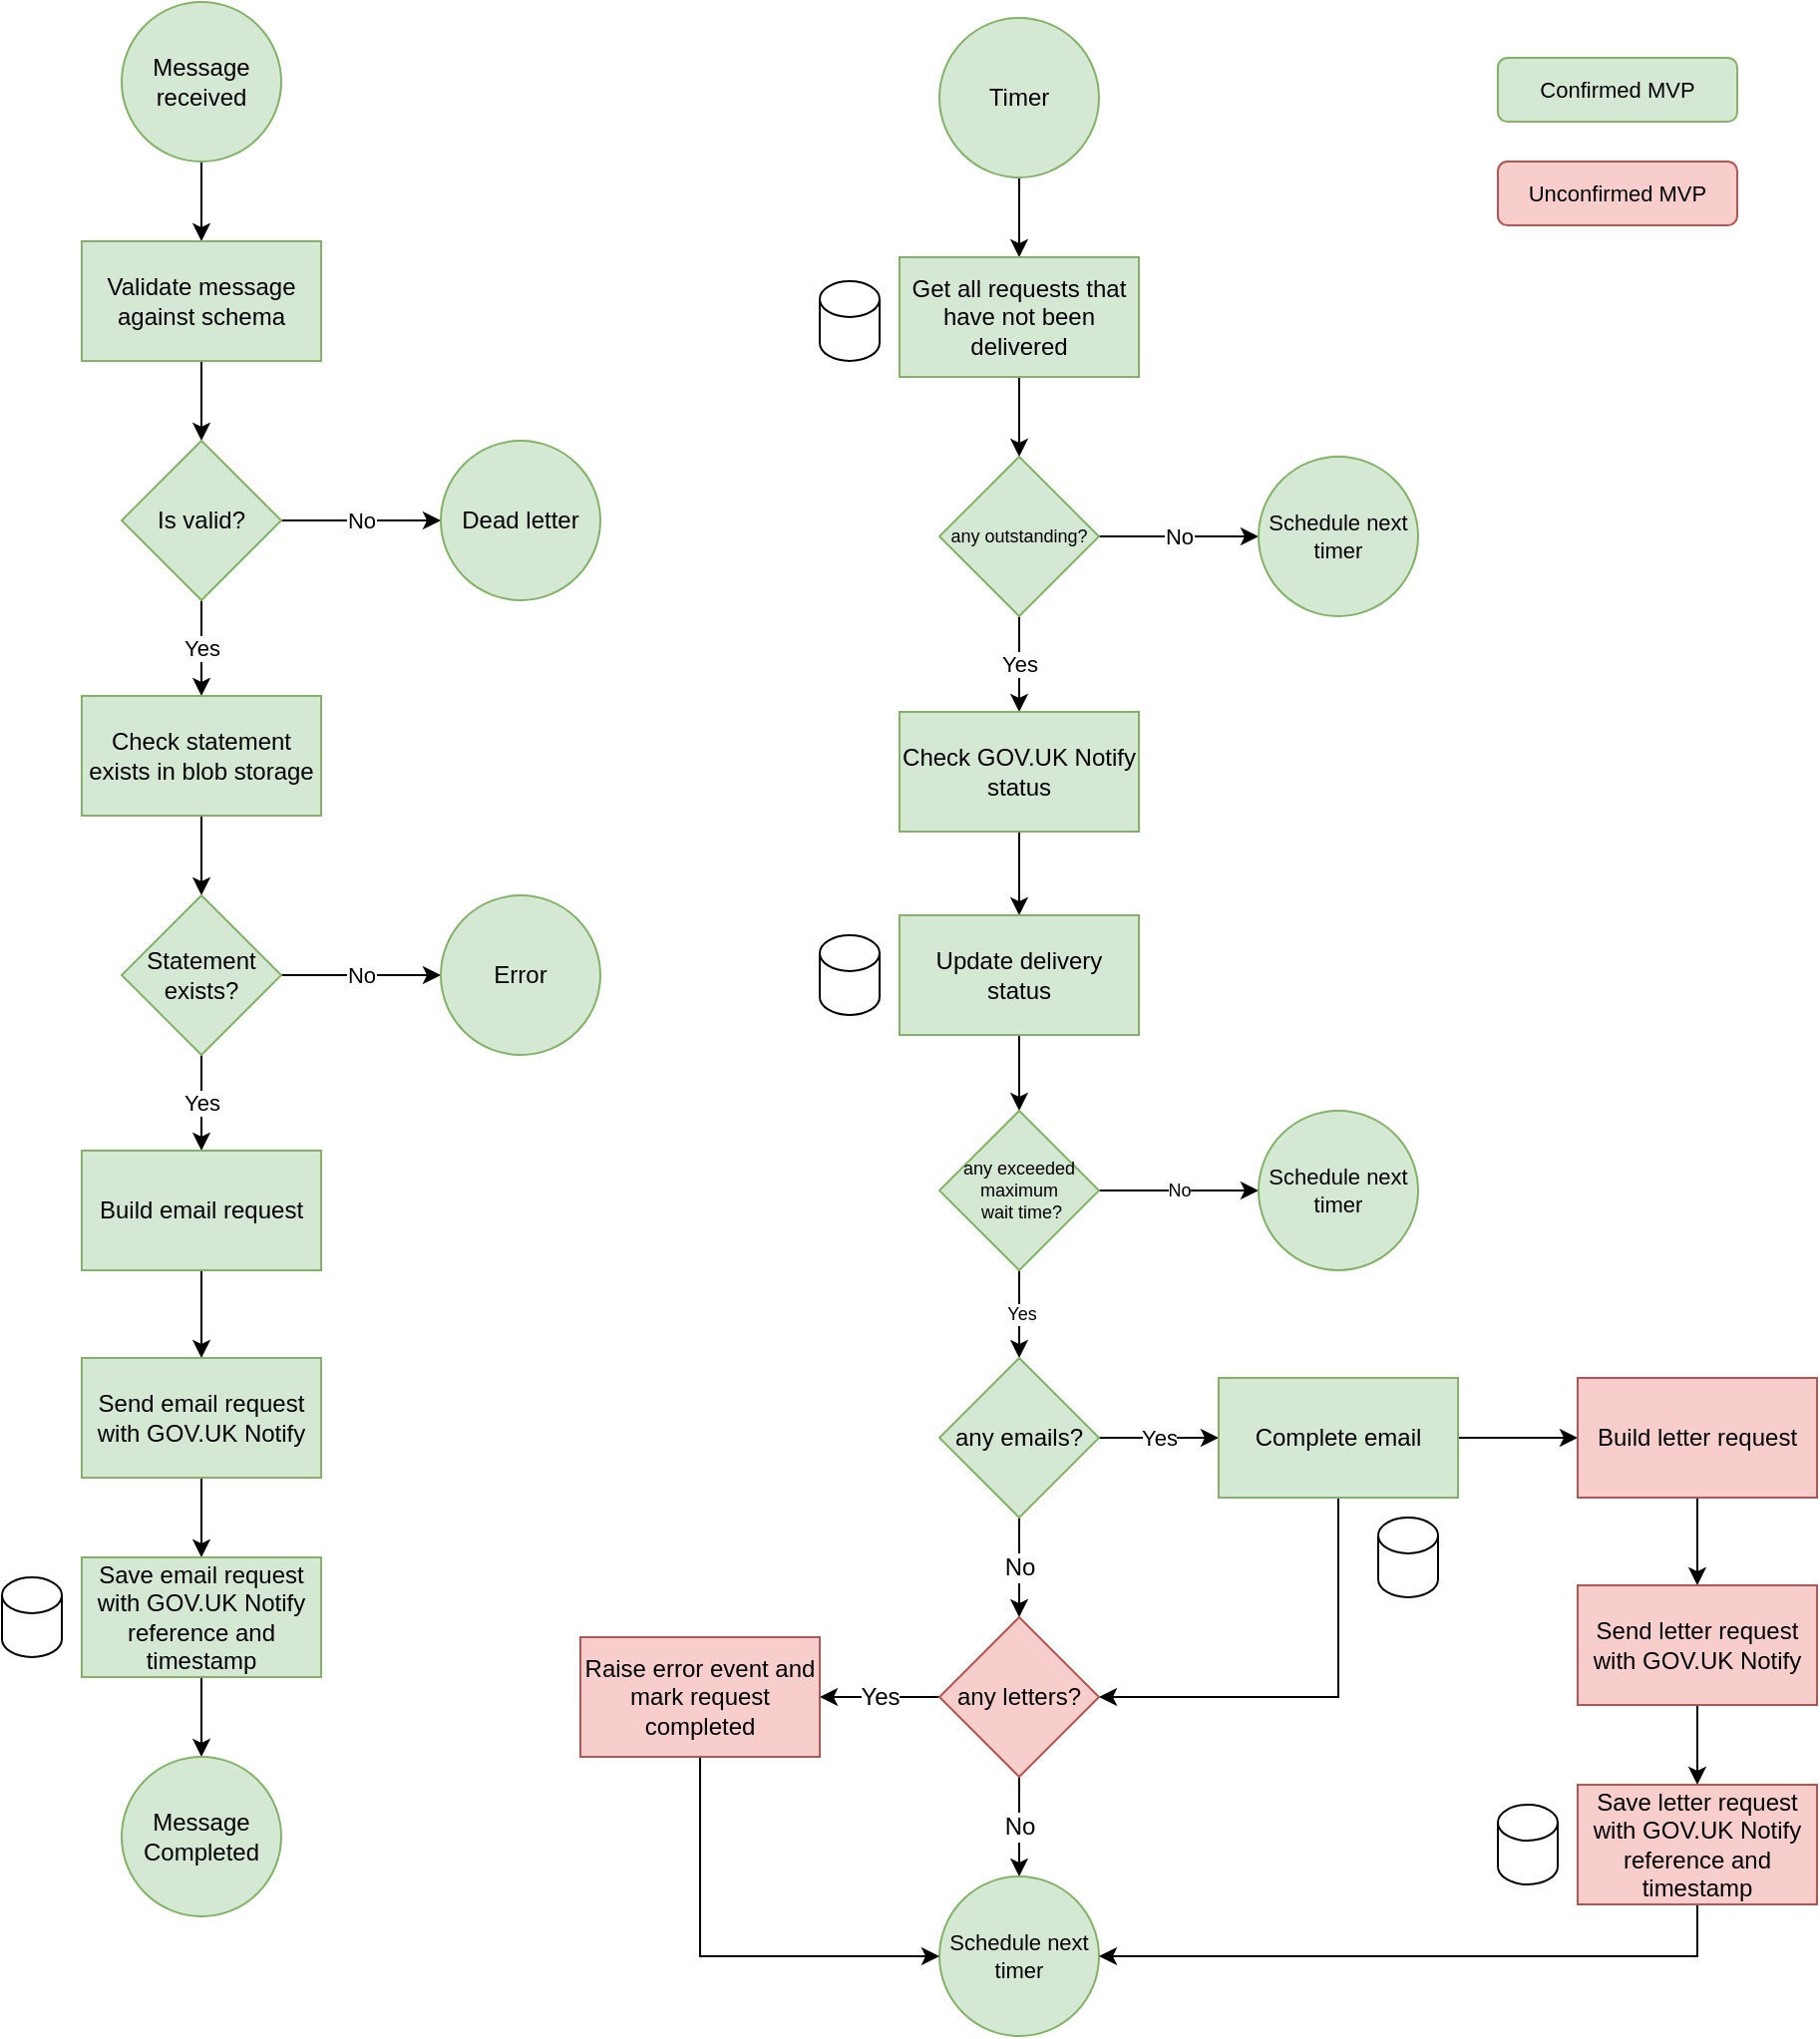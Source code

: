 <mxfile version="20.2.4" type="github">
  <diagram id="nKLjVvk67tKDoisFrhwJ" name="Page-1">
    <mxGraphModel dx="1422" dy="762" grid="1" gridSize="10" guides="1" tooltips="1" connect="1" arrows="1" fold="1" page="1" pageScale="1" pageWidth="827" pageHeight="1169" math="0" shadow="0">
      <root>
        <mxCell id="0" />
        <mxCell id="1" parent="0" />
        <mxCell id="d-9DvimB6q5o7fu3-Ovl-3" value="" style="edgeStyle=orthogonalEdgeStyle;rounded=0;orthogonalLoop=1;jettySize=auto;html=1;" edge="1" parent="1" source="d-9DvimB6q5o7fu3-Ovl-1" target="d-9DvimB6q5o7fu3-Ovl-2">
          <mxGeometry relative="1" as="geometry" />
        </mxCell>
        <mxCell id="d-9DvimB6q5o7fu3-Ovl-1" value="Message received" style="ellipse;whiteSpace=wrap;html=1;aspect=fixed;fillColor=#d5e8d4;strokeColor=#82b366;" vertex="1" parent="1">
          <mxGeometry x="240" y="120" width="80" height="80" as="geometry" />
        </mxCell>
        <mxCell id="d-9DvimB6q5o7fu3-Ovl-5" value="" style="edgeStyle=orthogonalEdgeStyle;rounded=0;orthogonalLoop=1;jettySize=auto;html=1;" edge="1" parent="1" source="d-9DvimB6q5o7fu3-Ovl-2" target="d-9DvimB6q5o7fu3-Ovl-4">
          <mxGeometry relative="1" as="geometry" />
        </mxCell>
        <mxCell id="d-9DvimB6q5o7fu3-Ovl-2" value="Validate message against schema" style="whiteSpace=wrap;html=1;fillColor=#d5e8d4;strokeColor=#82b366;" vertex="1" parent="1">
          <mxGeometry x="220" y="240" width="120" height="60" as="geometry" />
        </mxCell>
        <mxCell id="d-9DvimB6q5o7fu3-Ovl-7" value="No" style="edgeStyle=orthogonalEdgeStyle;rounded=0;orthogonalLoop=1;jettySize=auto;html=1;" edge="1" parent="1" source="d-9DvimB6q5o7fu3-Ovl-4" target="d-9DvimB6q5o7fu3-Ovl-6">
          <mxGeometry relative="1" as="geometry" />
        </mxCell>
        <mxCell id="d-9DvimB6q5o7fu3-Ovl-9" value="Yes" style="edgeStyle=orthogonalEdgeStyle;rounded=0;orthogonalLoop=1;jettySize=auto;html=1;" edge="1" parent="1" source="d-9DvimB6q5o7fu3-Ovl-4" target="d-9DvimB6q5o7fu3-Ovl-8">
          <mxGeometry relative="1" as="geometry" />
        </mxCell>
        <mxCell id="d-9DvimB6q5o7fu3-Ovl-4" value="Is valid?" style="rhombus;whiteSpace=wrap;html=1;fillColor=#d5e8d4;strokeColor=#82b366;" vertex="1" parent="1">
          <mxGeometry x="240" y="340" width="80" height="80" as="geometry" />
        </mxCell>
        <mxCell id="d-9DvimB6q5o7fu3-Ovl-6" value="Dead letter" style="ellipse;whiteSpace=wrap;html=1;aspect=fixed;fillColor=#d5e8d4;strokeColor=#82b366;" vertex="1" parent="1">
          <mxGeometry x="400" y="340" width="80" height="80" as="geometry" />
        </mxCell>
        <mxCell id="d-9DvimB6q5o7fu3-Ovl-11" value="" style="edgeStyle=orthogonalEdgeStyle;rounded=0;orthogonalLoop=1;jettySize=auto;html=1;" edge="1" parent="1" source="d-9DvimB6q5o7fu3-Ovl-8" target="d-9DvimB6q5o7fu3-Ovl-10">
          <mxGeometry relative="1" as="geometry" />
        </mxCell>
        <mxCell id="d-9DvimB6q5o7fu3-Ovl-8" value="Check statement exists in blob storage" style="whiteSpace=wrap;html=1;fillColor=#d5e8d4;strokeColor=#82b366;" vertex="1" parent="1">
          <mxGeometry x="220" y="468" width="120" height="60" as="geometry" />
        </mxCell>
        <mxCell id="d-9DvimB6q5o7fu3-Ovl-13" value="No" style="edgeStyle=orthogonalEdgeStyle;rounded=0;orthogonalLoop=1;jettySize=auto;html=1;" edge="1" parent="1" source="d-9DvimB6q5o7fu3-Ovl-10" target="d-9DvimB6q5o7fu3-Ovl-12">
          <mxGeometry relative="1" as="geometry" />
        </mxCell>
        <mxCell id="d-9DvimB6q5o7fu3-Ovl-15" value="Yes" style="edgeStyle=orthogonalEdgeStyle;rounded=0;orthogonalLoop=1;jettySize=auto;html=1;" edge="1" parent="1" source="d-9DvimB6q5o7fu3-Ovl-10" target="d-9DvimB6q5o7fu3-Ovl-14">
          <mxGeometry relative="1" as="geometry" />
        </mxCell>
        <mxCell id="d-9DvimB6q5o7fu3-Ovl-10" value="Statement exists?" style="rhombus;whiteSpace=wrap;html=1;fillColor=#d5e8d4;strokeColor=#82b366;" vertex="1" parent="1">
          <mxGeometry x="240" y="568" width="80" height="80" as="geometry" />
        </mxCell>
        <mxCell id="d-9DvimB6q5o7fu3-Ovl-12" value="Error" style="ellipse;whiteSpace=wrap;html=1;aspect=fixed;fillColor=#d5e8d4;strokeColor=#82b366;" vertex="1" parent="1">
          <mxGeometry x="400" y="568" width="80" height="80" as="geometry" />
        </mxCell>
        <mxCell id="d-9DvimB6q5o7fu3-Ovl-17" value="" style="edgeStyle=orthogonalEdgeStyle;rounded=0;orthogonalLoop=1;jettySize=auto;html=1;" edge="1" parent="1" source="d-9DvimB6q5o7fu3-Ovl-14" target="d-9DvimB6q5o7fu3-Ovl-16">
          <mxGeometry relative="1" as="geometry" />
        </mxCell>
        <mxCell id="d-9DvimB6q5o7fu3-Ovl-14" value="Build email request" style="whiteSpace=wrap;html=1;fillColor=#d5e8d4;strokeColor=#82b366;" vertex="1" parent="1">
          <mxGeometry x="220" y="696" width="120" height="60" as="geometry" />
        </mxCell>
        <mxCell id="d-9DvimB6q5o7fu3-Ovl-19" value="" style="edgeStyle=orthogonalEdgeStyle;rounded=0;orthogonalLoop=1;jettySize=auto;html=1;" edge="1" parent="1" source="d-9DvimB6q5o7fu3-Ovl-16" target="d-9DvimB6q5o7fu3-Ovl-18">
          <mxGeometry relative="1" as="geometry" />
        </mxCell>
        <mxCell id="d-9DvimB6q5o7fu3-Ovl-16" value="Send email request with GOV.UK Notify" style="whiteSpace=wrap;html=1;fillColor=#d5e8d4;strokeColor=#82b366;" vertex="1" parent="1">
          <mxGeometry x="220" y="800" width="120" height="60" as="geometry" />
        </mxCell>
        <mxCell id="d-9DvimB6q5o7fu3-Ovl-22" style="edgeStyle=orthogonalEdgeStyle;rounded=0;orthogonalLoop=1;jettySize=auto;html=1;" edge="1" parent="1" source="d-9DvimB6q5o7fu3-Ovl-18" target="d-9DvimB6q5o7fu3-Ovl-21">
          <mxGeometry relative="1" as="geometry" />
        </mxCell>
        <mxCell id="d-9DvimB6q5o7fu3-Ovl-18" value="Save email request with GOV.UK Notify reference and timestamp" style="whiteSpace=wrap;html=1;fillColor=#d5e8d4;strokeColor=#82b366;" vertex="1" parent="1">
          <mxGeometry x="220" y="900" width="120" height="60" as="geometry" />
        </mxCell>
        <mxCell id="d-9DvimB6q5o7fu3-Ovl-20" value="" style="shape=cylinder3;whiteSpace=wrap;html=1;boundedLbl=1;backgroundOutline=1;size=9;" vertex="1" parent="1">
          <mxGeometry x="180" y="910" width="30" height="40" as="geometry" />
        </mxCell>
        <mxCell id="d-9DvimB6q5o7fu3-Ovl-21" value="Message Completed" style="ellipse;whiteSpace=wrap;html=1;aspect=fixed;fillColor=#d5e8d4;strokeColor=#82b366;" vertex="1" parent="1">
          <mxGeometry x="240" y="1000" width="80" height="80" as="geometry" />
        </mxCell>
        <mxCell id="d-9DvimB6q5o7fu3-Ovl-23" value="" style="edgeStyle=orthogonalEdgeStyle;rounded=0;orthogonalLoop=1;jettySize=auto;html=1;" edge="1" parent="1" source="d-9DvimB6q5o7fu3-Ovl-24" target="d-9DvimB6q5o7fu3-Ovl-26">
          <mxGeometry relative="1" as="geometry" />
        </mxCell>
        <mxCell id="d-9DvimB6q5o7fu3-Ovl-24" value="Timer" style="ellipse;whiteSpace=wrap;html=1;aspect=fixed;fillColor=#d5e8d4;strokeColor=#82b366;" vertex="1" parent="1">
          <mxGeometry x="650" y="128" width="80" height="80" as="geometry" />
        </mxCell>
        <mxCell id="d-9DvimB6q5o7fu3-Ovl-25" value="" style="edgeStyle=orthogonalEdgeStyle;rounded=0;orthogonalLoop=1;jettySize=auto;html=1;" edge="1" parent="1" source="d-9DvimB6q5o7fu3-Ovl-26" target="d-9DvimB6q5o7fu3-Ovl-29">
          <mxGeometry relative="1" as="geometry" />
        </mxCell>
        <mxCell id="d-9DvimB6q5o7fu3-Ovl-26" value="Get all requests that have not been delivered" style="whiteSpace=wrap;html=1;fillColor=#d5e8d4;strokeColor=#82b366;" vertex="1" parent="1">
          <mxGeometry x="630" y="248" width="120" height="60" as="geometry" />
        </mxCell>
        <mxCell id="d-9DvimB6q5o7fu3-Ovl-27" value="No" style="edgeStyle=orthogonalEdgeStyle;rounded=0;orthogonalLoop=1;jettySize=auto;html=1;" edge="1" parent="1" source="d-9DvimB6q5o7fu3-Ovl-29" target="d-9DvimB6q5o7fu3-Ovl-30">
          <mxGeometry relative="1" as="geometry" />
        </mxCell>
        <mxCell id="d-9DvimB6q5o7fu3-Ovl-28" value="Yes" style="edgeStyle=orthogonalEdgeStyle;rounded=0;orthogonalLoop=1;jettySize=auto;html=1;" edge="1" parent="1" source="d-9DvimB6q5o7fu3-Ovl-29" target="d-9DvimB6q5o7fu3-Ovl-32">
          <mxGeometry relative="1" as="geometry" />
        </mxCell>
        <mxCell id="d-9DvimB6q5o7fu3-Ovl-29" value="any outstanding?" style="rhombus;whiteSpace=wrap;html=1;fontSize=9;fillColor=#d5e8d4;strokeColor=#82b366;" vertex="1" parent="1">
          <mxGeometry x="650" y="348" width="80" height="80" as="geometry" />
        </mxCell>
        <mxCell id="d-9DvimB6q5o7fu3-Ovl-30" value="Schedule next timer" style="ellipse;whiteSpace=wrap;html=1;aspect=fixed;fontSize=11;fillColor=#d5e8d4;strokeColor=#82b366;" vertex="1" parent="1">
          <mxGeometry x="810" y="348" width="80" height="80" as="geometry" />
        </mxCell>
        <mxCell id="d-9DvimB6q5o7fu3-Ovl-31" value="" style="edgeStyle=orthogonalEdgeStyle;rounded=0;orthogonalLoop=1;jettySize=auto;html=1;entryX=0.5;entryY=0;entryDx=0;entryDy=0;" edge="1" parent="1" source="d-9DvimB6q5o7fu3-Ovl-32" target="d-9DvimB6q5o7fu3-Ovl-38">
          <mxGeometry relative="1" as="geometry">
            <mxPoint x="690" y="576" as="targetPoint" />
          </mxGeometry>
        </mxCell>
        <mxCell id="d-9DvimB6q5o7fu3-Ovl-32" value="Check GOV.UK Notify status" style="whiteSpace=wrap;html=1;fillColor=#d5e8d4;strokeColor=#82b366;" vertex="1" parent="1">
          <mxGeometry x="630" y="476" width="120" height="60" as="geometry" />
        </mxCell>
        <mxCell id="d-9DvimB6q5o7fu3-Ovl-47" value="" style="edgeStyle=orthogonalEdgeStyle;rounded=0;orthogonalLoop=1;jettySize=auto;html=1;fontSize=9;" edge="1" parent="1" source="d-9DvimB6q5o7fu3-Ovl-38" target="d-9DvimB6q5o7fu3-Ovl-46">
          <mxGeometry relative="1" as="geometry" />
        </mxCell>
        <mxCell id="d-9DvimB6q5o7fu3-Ovl-38" value="Update delivery status" style="whiteSpace=wrap;html=1;fillColor=#d5e8d4;strokeColor=#82b366;" vertex="1" parent="1">
          <mxGeometry x="630" y="578" width="120" height="60" as="geometry" />
        </mxCell>
        <mxCell id="d-9DvimB6q5o7fu3-Ovl-45" value="" style="shape=cylinder3;whiteSpace=wrap;html=1;boundedLbl=1;backgroundOutline=1;size=9;" vertex="1" parent="1">
          <mxGeometry x="590" y="260" width="30" height="40" as="geometry" />
        </mxCell>
        <mxCell id="d-9DvimB6q5o7fu3-Ovl-49" value="No" style="edgeStyle=orthogonalEdgeStyle;rounded=0;orthogonalLoop=1;jettySize=auto;html=1;fontSize=9;" edge="1" parent="1" source="d-9DvimB6q5o7fu3-Ovl-46" target="d-9DvimB6q5o7fu3-Ovl-48">
          <mxGeometry relative="1" as="geometry" />
        </mxCell>
        <mxCell id="d-9DvimB6q5o7fu3-Ovl-52" value="Yes" style="edgeStyle=orthogonalEdgeStyle;rounded=0;orthogonalLoop=1;jettySize=auto;html=1;fontSize=9;" edge="1" parent="1" source="d-9DvimB6q5o7fu3-Ovl-46">
          <mxGeometry relative="1" as="geometry">
            <mxPoint x="690" y="800" as="targetPoint" />
          </mxGeometry>
        </mxCell>
        <mxCell id="d-9DvimB6q5o7fu3-Ovl-46" value="any exceeded maximum&lt;br&gt;&amp;nbsp;wait time?" style="rhombus;whiteSpace=wrap;html=1;fontSize=9;fillColor=#d5e8d4;strokeColor=#82b366;" vertex="1" parent="1">
          <mxGeometry x="650" y="676" width="80" height="80" as="geometry" />
        </mxCell>
        <mxCell id="d-9DvimB6q5o7fu3-Ovl-48" value="Schedule next timer" style="ellipse;whiteSpace=wrap;html=1;aspect=fixed;fontSize=11;fillColor=#d5e8d4;strokeColor=#82b366;" vertex="1" parent="1">
          <mxGeometry x="810" y="676" width="80" height="80" as="geometry" />
        </mxCell>
        <mxCell id="d-9DvimB6q5o7fu3-Ovl-50" value="" style="shape=cylinder3;whiteSpace=wrap;html=1;boundedLbl=1;backgroundOutline=1;size=9;" vertex="1" parent="1">
          <mxGeometry x="590" y="588" width="30" height="40" as="geometry" />
        </mxCell>
        <mxCell id="d-9DvimB6q5o7fu3-Ovl-55" value="Yes" style="edgeStyle=orthogonalEdgeStyle;rounded=0;orthogonalLoop=1;jettySize=auto;html=1;fontSize=11;" edge="1" parent="1" source="d-9DvimB6q5o7fu3-Ovl-53" target="d-9DvimB6q5o7fu3-Ovl-54">
          <mxGeometry relative="1" as="geometry" />
        </mxCell>
        <mxCell id="d-9DvimB6q5o7fu3-Ovl-57" value="No" style="edgeStyle=orthogonalEdgeStyle;rounded=0;orthogonalLoop=1;jettySize=auto;html=1;fontSize=12;" edge="1" parent="1" source="d-9DvimB6q5o7fu3-Ovl-53" target="d-9DvimB6q5o7fu3-Ovl-56">
          <mxGeometry relative="1" as="geometry" />
        </mxCell>
        <mxCell id="d-9DvimB6q5o7fu3-Ovl-53" value="any emails?" style="rhombus;whiteSpace=wrap;html=1;fontSize=12;fillColor=#d5e8d4;strokeColor=#82b366;" vertex="1" parent="1">
          <mxGeometry x="650" y="800" width="80" height="80" as="geometry" />
        </mxCell>
        <mxCell id="d-9DvimB6q5o7fu3-Ovl-58" style="edgeStyle=orthogonalEdgeStyle;rounded=0;orthogonalLoop=1;jettySize=auto;html=1;entryX=1;entryY=0.5;entryDx=0;entryDy=0;fontSize=12;" edge="1" parent="1" source="d-9DvimB6q5o7fu3-Ovl-54" target="d-9DvimB6q5o7fu3-Ovl-56">
          <mxGeometry relative="1" as="geometry">
            <Array as="points">
              <mxPoint x="850" y="970" />
            </Array>
          </mxGeometry>
        </mxCell>
        <mxCell id="d-9DvimB6q5o7fu3-Ovl-95" style="edgeStyle=orthogonalEdgeStyle;rounded=0;orthogonalLoop=1;jettySize=auto;html=1;entryX=0;entryY=0.5;entryDx=0;entryDy=0;fontSize=12;" edge="1" parent="1" source="d-9DvimB6q5o7fu3-Ovl-54" target="d-9DvimB6q5o7fu3-Ovl-88">
          <mxGeometry relative="1" as="geometry" />
        </mxCell>
        <mxCell id="d-9DvimB6q5o7fu3-Ovl-54" value="Complete email" style="whiteSpace=wrap;html=1;fontSize=12;fillColor=#d5e8d4;strokeColor=#82b366;" vertex="1" parent="1">
          <mxGeometry x="790" y="810" width="120" height="60" as="geometry" />
        </mxCell>
        <mxCell id="d-9DvimB6q5o7fu3-Ovl-60" value="No" style="edgeStyle=orthogonalEdgeStyle;rounded=0;orthogonalLoop=1;jettySize=auto;html=1;entryX=0.5;entryY=0;entryDx=0;entryDy=0;fontSize=12;" edge="1" parent="1" source="d-9DvimB6q5o7fu3-Ovl-56" target="d-9DvimB6q5o7fu3-Ovl-59">
          <mxGeometry relative="1" as="geometry" />
        </mxCell>
        <mxCell id="d-9DvimB6q5o7fu3-Ovl-62" value="Yes" style="edgeStyle=orthogonalEdgeStyle;rounded=0;orthogonalLoop=1;jettySize=auto;html=1;fontSize=12;" edge="1" parent="1" source="d-9DvimB6q5o7fu3-Ovl-56" target="d-9DvimB6q5o7fu3-Ovl-61">
          <mxGeometry relative="1" as="geometry" />
        </mxCell>
        <mxCell id="d-9DvimB6q5o7fu3-Ovl-56" value="any letters?" style="rhombus;whiteSpace=wrap;html=1;fontSize=12;fillColor=#f8cecc;strokeColor=#b85450;" vertex="1" parent="1">
          <mxGeometry x="650" y="930" width="80" height="80" as="geometry" />
        </mxCell>
        <mxCell id="d-9DvimB6q5o7fu3-Ovl-59" value="Schedule next timer" style="ellipse;whiteSpace=wrap;html=1;aspect=fixed;fontSize=11;fillColor=#d5e8d4;strokeColor=#82b366;" vertex="1" parent="1">
          <mxGeometry x="650" y="1060" width="80" height="80" as="geometry" />
        </mxCell>
        <mxCell id="d-9DvimB6q5o7fu3-Ovl-63" style="edgeStyle=orthogonalEdgeStyle;rounded=0;orthogonalLoop=1;jettySize=auto;html=1;entryX=0;entryY=0.5;entryDx=0;entryDy=0;fontSize=12;" edge="1" parent="1" source="d-9DvimB6q5o7fu3-Ovl-61" target="d-9DvimB6q5o7fu3-Ovl-59">
          <mxGeometry relative="1" as="geometry">
            <Array as="points">
              <mxPoint x="530" y="1100" />
            </Array>
          </mxGeometry>
        </mxCell>
        <mxCell id="d-9DvimB6q5o7fu3-Ovl-61" value="Raise error event and mark request completed" style="whiteSpace=wrap;html=1;fillColor=#f8cecc;strokeColor=#b85450;" vertex="1" parent="1">
          <mxGeometry x="470" y="940" width="120" height="60" as="geometry" />
        </mxCell>
        <mxCell id="d-9DvimB6q5o7fu3-Ovl-86" value="" style="shape=cylinder3;whiteSpace=wrap;html=1;boundedLbl=1;backgroundOutline=1;size=9;" vertex="1" parent="1">
          <mxGeometry x="870" y="880" width="30" height="40" as="geometry" />
        </mxCell>
        <mxCell id="d-9DvimB6q5o7fu3-Ovl-87" value="" style="edgeStyle=orthogonalEdgeStyle;rounded=0;orthogonalLoop=1;jettySize=auto;html=1;" edge="1" parent="1" source="d-9DvimB6q5o7fu3-Ovl-88" target="d-9DvimB6q5o7fu3-Ovl-90">
          <mxGeometry relative="1" as="geometry" />
        </mxCell>
        <mxCell id="d-9DvimB6q5o7fu3-Ovl-88" value="Build letter request" style="whiteSpace=wrap;html=1;fillColor=#f8cecc;strokeColor=#b85450;" vertex="1" parent="1">
          <mxGeometry x="970" y="810" width="120" height="60" as="geometry" />
        </mxCell>
        <mxCell id="d-9DvimB6q5o7fu3-Ovl-89" value="" style="edgeStyle=orthogonalEdgeStyle;rounded=0;orthogonalLoop=1;jettySize=auto;html=1;" edge="1" parent="1" source="d-9DvimB6q5o7fu3-Ovl-90" target="d-9DvimB6q5o7fu3-Ovl-92">
          <mxGeometry relative="1" as="geometry" />
        </mxCell>
        <mxCell id="d-9DvimB6q5o7fu3-Ovl-90" value="Send letter request with GOV.UK Notify" style="whiteSpace=wrap;html=1;fillColor=#f8cecc;strokeColor=#b85450;" vertex="1" parent="1">
          <mxGeometry x="970" y="914" width="120" height="60" as="geometry" />
        </mxCell>
        <mxCell id="d-9DvimB6q5o7fu3-Ovl-96" style="edgeStyle=orthogonalEdgeStyle;rounded=0;orthogonalLoop=1;jettySize=auto;html=1;entryX=1;entryY=0.5;entryDx=0;entryDy=0;fontSize=12;exitX=0.5;exitY=1;exitDx=0;exitDy=0;" edge="1" parent="1" source="d-9DvimB6q5o7fu3-Ovl-92" target="d-9DvimB6q5o7fu3-Ovl-59">
          <mxGeometry relative="1" as="geometry" />
        </mxCell>
        <mxCell id="d-9DvimB6q5o7fu3-Ovl-92" value="Save letter request with GOV.UK Notify reference and timestamp" style="whiteSpace=wrap;html=1;fillColor=#f8cecc;strokeColor=#b85450;" vertex="1" parent="1">
          <mxGeometry x="970" y="1014" width="120" height="60" as="geometry" />
        </mxCell>
        <mxCell id="d-9DvimB6q5o7fu3-Ovl-93" value="" style="shape=cylinder3;whiteSpace=wrap;html=1;boundedLbl=1;backgroundOutline=1;size=9;" vertex="1" parent="1">
          <mxGeometry x="930" y="1024" width="30" height="40" as="geometry" />
        </mxCell>
        <mxCell id="d-9DvimB6q5o7fu3-Ovl-98" value="Confirmed MVP" style="rounded=1;whiteSpace=wrap;html=1;fontSize=11;fillColor=#d5e8d4;strokeColor=#82b366;" vertex="1" parent="1">
          <mxGeometry x="930" y="148" width="120" height="32" as="geometry" />
        </mxCell>
        <mxCell id="d-9DvimB6q5o7fu3-Ovl-99" value="Unconfirmed MVP" style="rounded=1;whiteSpace=wrap;html=1;fontSize=11;fillColor=#f8cecc;strokeColor=#b85450;" vertex="1" parent="1">
          <mxGeometry x="930" y="200" width="120" height="32" as="geometry" />
        </mxCell>
      </root>
    </mxGraphModel>
  </diagram>
</mxfile>
